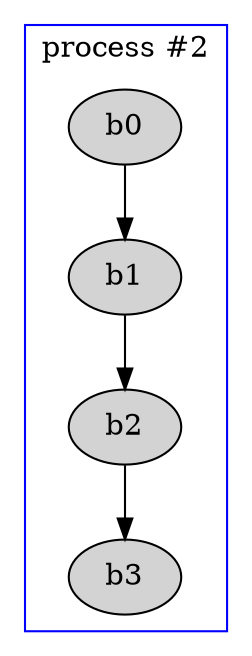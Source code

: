 digraph{
subgraph cluster_1 {
    node [style=filled];
    b0 -> b1 -> b2 -> b3;
    label = "process #2";
    color=blue
}
}